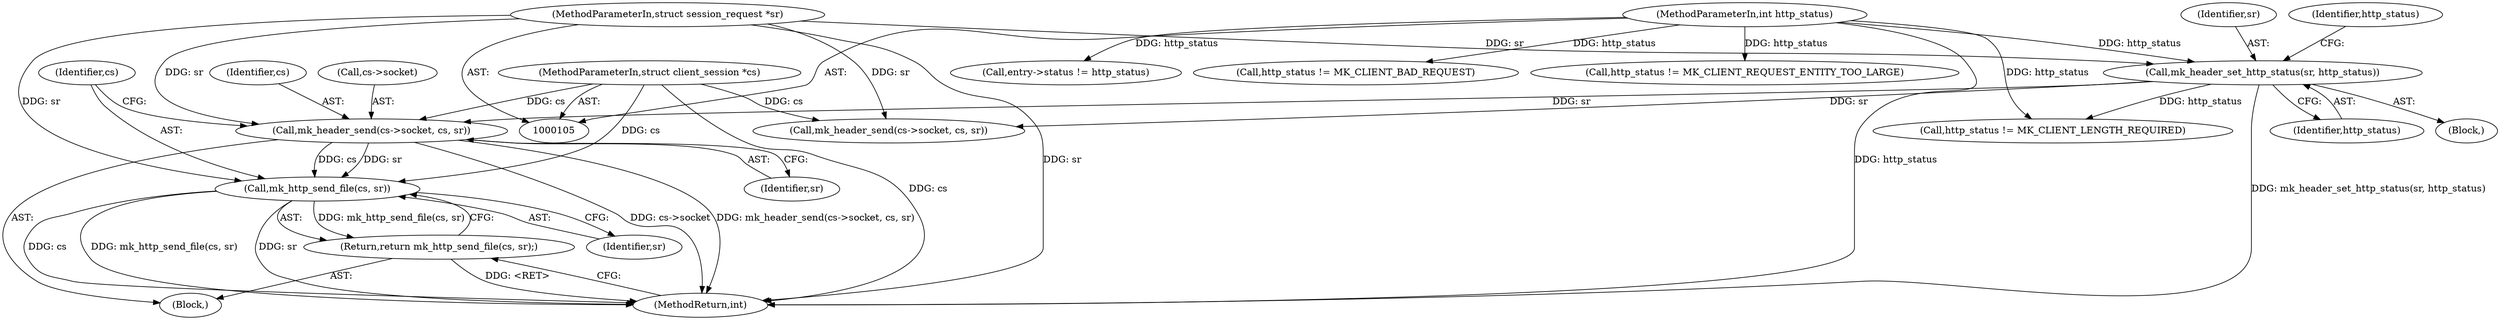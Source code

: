 digraph "0_monkey_b2d0e6f92310bb14a15aa2f8e96e1fb5379776dd@API" {
"1000215" [label="(Call,mk_header_send(cs->socket, cs, sr))"];
"1000107" [label="(MethodParameterIn,struct client_session *cs)"];
"1000120" [label="(Call,mk_header_set_http_status(sr, http_status))"];
"1000108" [label="(MethodParameterIn,struct session_request *sr)"];
"1000106" [label="(MethodParameterIn,int http_status)"];
"1000222" [label="(Call,mk_http_send_file(cs, sr))"];
"1000221" [label="(Return,return mk_http_send_file(cs, sr);)"];
"1000126" [label="(Identifier,http_status)"];
"1000467" [label="(MethodReturn,int)"];
"1000224" [label="(Identifier,sr)"];
"1000220" [label="(Identifier,sr)"];
"1000221" [label="(Return,return mk_http_send_file(cs, sr);)"];
"1000122" [label="(Identifier,http_status)"];
"1000223" [label="(Identifier,cs)"];
"1000215" [label="(Call,mk_header_send(cs->socket, cs, sr))"];
"1000222" [label="(Call,mk_http_send_file(cs, sr))"];
"1000109" [label="(Block,)"];
"1000120" [label="(Call,mk_header_set_http_status(sr, http_status))"];
"1000219" [label="(Identifier,cs)"];
"1000136" [label="(Block,)"];
"1000138" [label="(Call,entry->status != http_status)"];
"1000216" [label="(Call,cs->socket)"];
"1000108" [label="(MethodParameterIn,struct session_request *sr)"];
"1000129" [label="(Call,http_status != MK_CLIENT_BAD_REQUEST)"];
"1000107" [label="(MethodParameterIn,struct client_session *cs)"];
"1000125" [label="(Call,http_status != MK_CLIENT_LENGTH_REQUIRED)"];
"1000106" [label="(MethodParameterIn,int http_status)"];
"1000132" [label="(Call,http_status != MK_CLIENT_REQUEST_ENTITY_TOO_LARGE)"];
"1000431" [label="(Call,mk_header_send(cs->socket, cs, sr))"];
"1000121" [label="(Identifier,sr)"];
"1000215" -> "1000136"  [label="AST: "];
"1000215" -> "1000220"  [label="CFG: "];
"1000216" -> "1000215"  [label="AST: "];
"1000219" -> "1000215"  [label="AST: "];
"1000220" -> "1000215"  [label="AST: "];
"1000223" -> "1000215"  [label="CFG: "];
"1000215" -> "1000467"  [label="DDG: cs->socket"];
"1000215" -> "1000467"  [label="DDG: mk_header_send(cs->socket, cs, sr)"];
"1000107" -> "1000215"  [label="DDG: cs"];
"1000120" -> "1000215"  [label="DDG: sr"];
"1000108" -> "1000215"  [label="DDG: sr"];
"1000215" -> "1000222"  [label="DDG: cs"];
"1000215" -> "1000222"  [label="DDG: sr"];
"1000107" -> "1000105"  [label="AST: "];
"1000107" -> "1000467"  [label="DDG: cs"];
"1000107" -> "1000222"  [label="DDG: cs"];
"1000107" -> "1000431"  [label="DDG: cs"];
"1000120" -> "1000109"  [label="AST: "];
"1000120" -> "1000122"  [label="CFG: "];
"1000121" -> "1000120"  [label="AST: "];
"1000122" -> "1000120"  [label="AST: "];
"1000126" -> "1000120"  [label="CFG: "];
"1000120" -> "1000467"  [label="DDG: mk_header_set_http_status(sr, http_status)"];
"1000108" -> "1000120"  [label="DDG: sr"];
"1000106" -> "1000120"  [label="DDG: http_status"];
"1000120" -> "1000125"  [label="DDG: http_status"];
"1000120" -> "1000431"  [label="DDG: sr"];
"1000108" -> "1000105"  [label="AST: "];
"1000108" -> "1000467"  [label="DDG: sr"];
"1000108" -> "1000222"  [label="DDG: sr"];
"1000108" -> "1000431"  [label="DDG: sr"];
"1000106" -> "1000105"  [label="AST: "];
"1000106" -> "1000467"  [label="DDG: http_status"];
"1000106" -> "1000125"  [label="DDG: http_status"];
"1000106" -> "1000129"  [label="DDG: http_status"];
"1000106" -> "1000132"  [label="DDG: http_status"];
"1000106" -> "1000138"  [label="DDG: http_status"];
"1000222" -> "1000221"  [label="AST: "];
"1000222" -> "1000224"  [label="CFG: "];
"1000223" -> "1000222"  [label="AST: "];
"1000224" -> "1000222"  [label="AST: "];
"1000221" -> "1000222"  [label="CFG: "];
"1000222" -> "1000467"  [label="DDG: cs"];
"1000222" -> "1000467"  [label="DDG: mk_http_send_file(cs, sr)"];
"1000222" -> "1000467"  [label="DDG: sr"];
"1000222" -> "1000221"  [label="DDG: mk_http_send_file(cs, sr)"];
"1000221" -> "1000136"  [label="AST: "];
"1000467" -> "1000221"  [label="CFG: "];
"1000221" -> "1000467"  [label="DDG: <RET>"];
}
